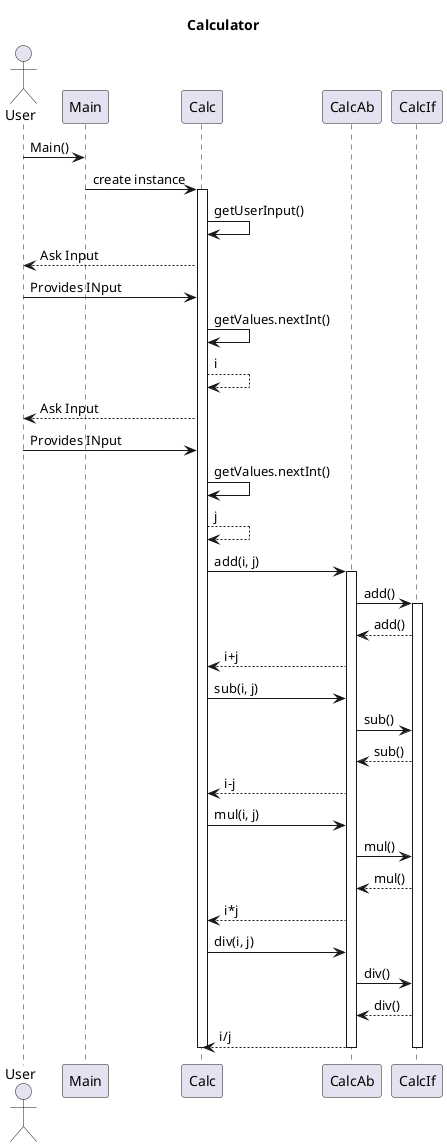 @startuml Calculator

title Calculator

actor User

participant Main
participant Calc
participant CalcAb
participant CalcIf

User -> Main: Main()
Main -> Calc: create instance
activate Calc
Calc -> Calc: getUserInput()
Calc --> User: Ask Input
User -> Calc: Provides INput

Calc -> Calc: getValues.nextInt()
Calc --> Calc: i

Calc --> User: Ask Input
User -> Calc: Provides INput

Calc -> Calc: getValues.nextInt()
Calc --> Calc: j


Calc -> CalcAb: add(i, j)
activate CalcAb
CalcAb -> CalcIf: add()
activate CalcIf
CalcIf --> CalcAb: add()
CalcAb --> Calc: i+j

Calc -> CalcAb: sub(i, j)
CalcAb -> CalcIf: sub()
CalcIf --> CalcAb: sub()
CalcAb --> Calc: i-j


Calc -> CalcAb: mul(i, j)
CalcAb -> CalcIf: mul()
CalcIf --> CalcAb: mul()
CalcAb --> Calc: i*j

Calc -> CalcAb: div(i, j)
CalcAb -> CalcIf: div()
CalcIf --> CalcAb: div()
CalcAb --> Calc: i/j

deactivate CalcIf
deactivate CalcAb
deactivate Calc

@enduml

